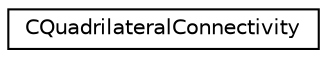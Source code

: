 digraph "Graphical Class Hierarchy"
{
 // LATEX_PDF_SIZE
  edge [fontname="Helvetica",fontsize="10",labelfontname="Helvetica",labelfontsize="10"];
  node [fontname="Helvetica",fontsize="10",shape=record];
  rankdir="LR";
  Node0 [label="CQuadrilateralConnectivity",height=0.2,width=0.4,color="black", fillcolor="white", style="filled",URL="$structCQuadrilateralConnectivity.html",tooltip=" "];
}
